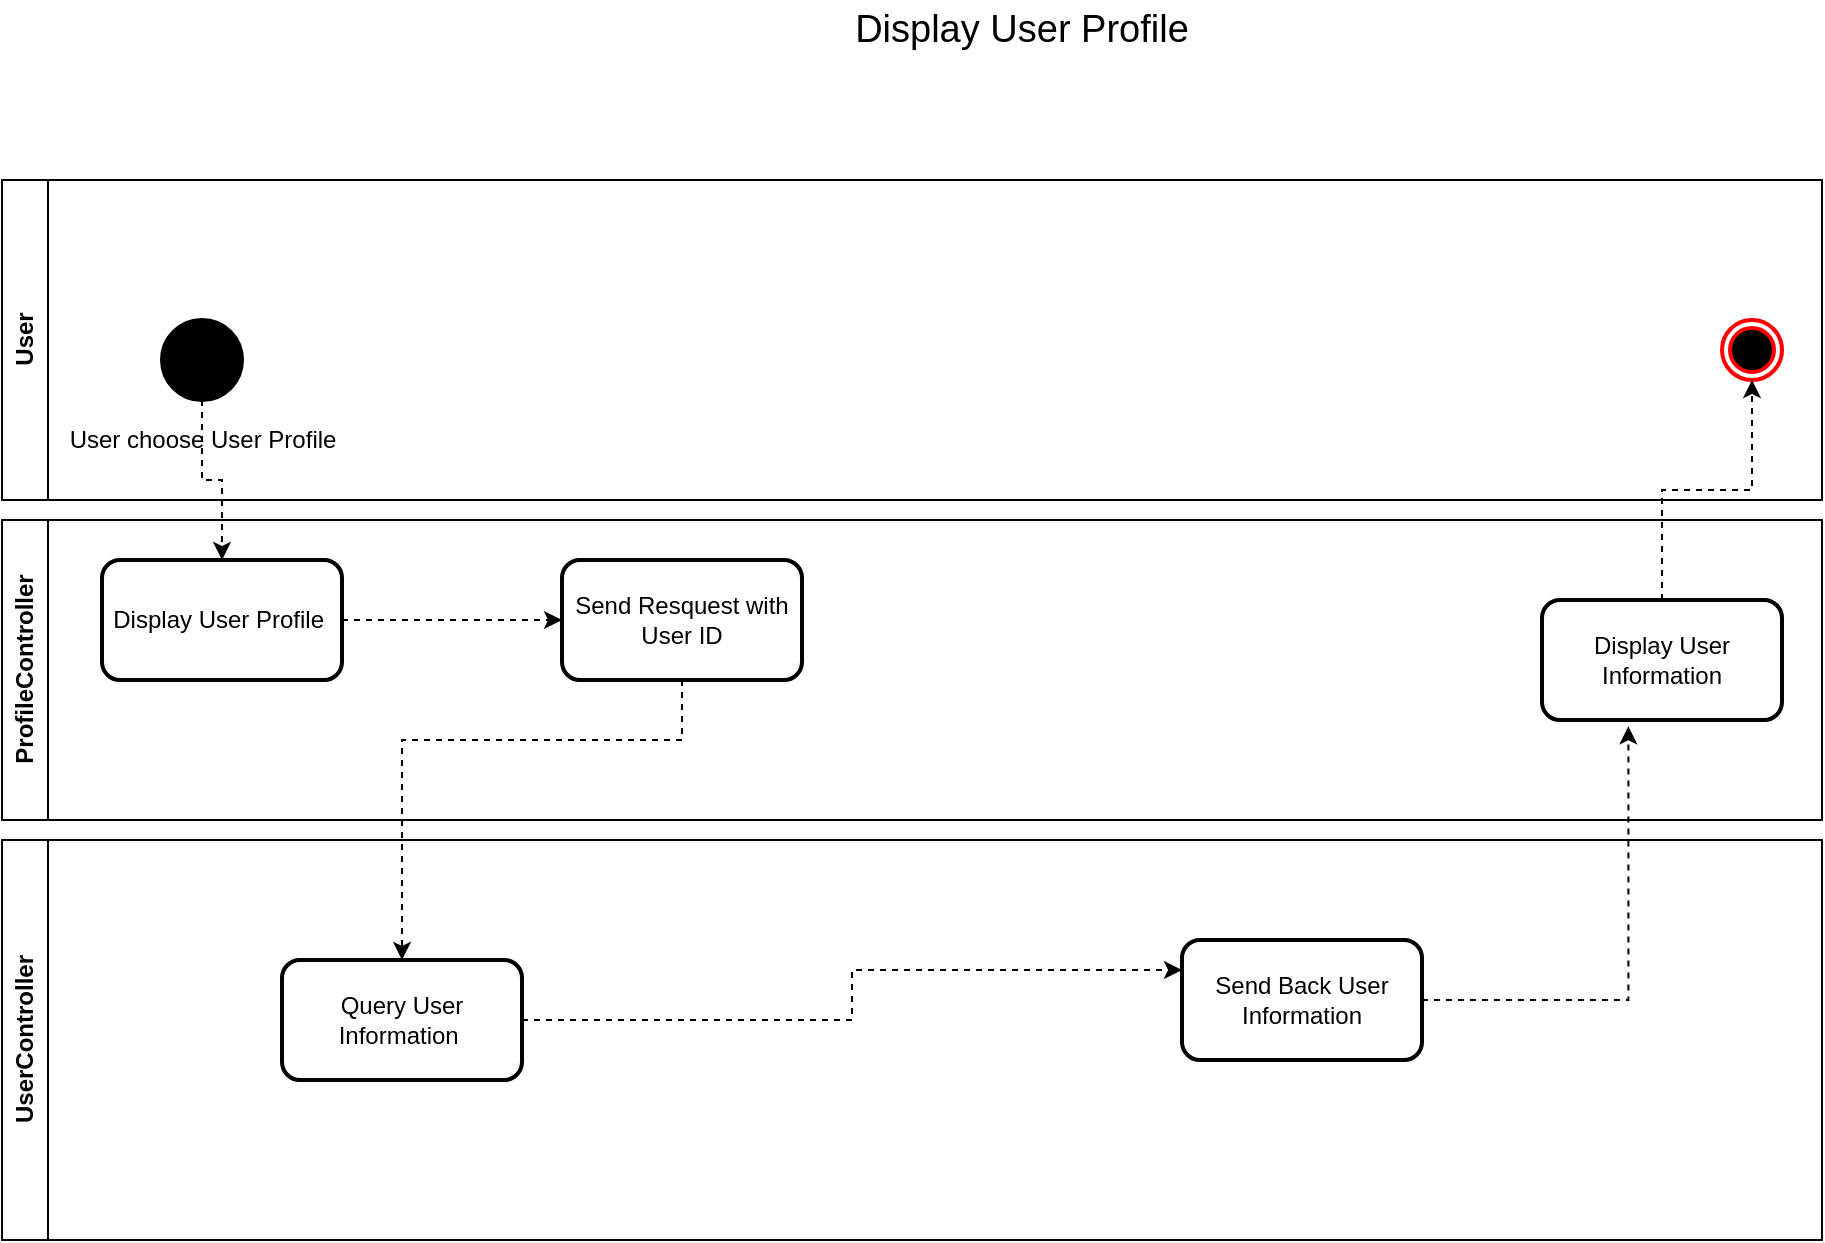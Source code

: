 <mxfile version="20.8.18" type="github">
  <diagram name="Page-1" id="pYjRhYSXyb20abshA6fd">
    <mxGraphModel dx="1050" dy="594" grid="1" gridSize="10" guides="1" tooltips="1" connect="1" arrows="1" fold="1" page="1" pageScale="1" pageWidth="850" pageHeight="1100" math="0" shadow="0">
      <root>
        <mxCell id="0" />
        <mxCell id="1" parent="0" />
        <mxCell id="32zx5d0WB8H-D7jFBALv-1" value="User" style="swimlane;horizontal=0;whiteSpace=wrap;html=1;" vertex="1" parent="1">
          <mxGeometry x="40" y="130" width="910" height="160" as="geometry" />
        </mxCell>
        <mxCell id="32zx5d0WB8H-D7jFBALv-2" value="User choose User Profile" style="shape=ellipse;html=1;fillColor=strokeColor;strokeWidth=2;verticalLabelPosition=bottom;verticalAlignment=top;perimeter=ellipsePerimeter;" vertex="1" parent="32zx5d0WB8H-D7jFBALv-1">
          <mxGeometry x="80" y="70" width="40" height="40" as="geometry" />
        </mxCell>
        <mxCell id="32zx5d0WB8H-D7jFBALv-3" value="" style="ellipse;html=1;shape=endState;fillColor=#000000;strokeColor=#ff0000;strokeWidth=2;fontFamily=Helvetica;fontSize=12;fontColor=default;" vertex="1" parent="32zx5d0WB8H-D7jFBALv-1">
          <mxGeometry x="860" y="70" width="30" height="30" as="geometry" />
        </mxCell>
        <mxCell id="32zx5d0WB8H-D7jFBALv-5" value="ProfileController" style="swimlane;horizontal=0;whiteSpace=wrap;html=1;" vertex="1" parent="1">
          <mxGeometry x="40" y="300" width="910" height="150" as="geometry" />
        </mxCell>
        <mxCell id="32zx5d0WB8H-D7jFBALv-9" value="Display User Information" style="rounded=1;whiteSpace=wrap;html=1;strokeWidth=2;fontFamily=Helvetica;fontSize=12;" vertex="1" parent="32zx5d0WB8H-D7jFBALv-5">
          <mxGeometry x="770" y="40" width="120" height="60" as="geometry" />
        </mxCell>
        <mxCell id="32zx5d0WB8H-D7jFBALv-50" style="edgeStyle=orthogonalEdgeStyle;rounded=0;orthogonalLoop=1;jettySize=auto;html=1;dashed=1;" edge="1" parent="32zx5d0WB8H-D7jFBALv-5" source="32zx5d0WB8H-D7jFBALv-11" target="32zx5d0WB8H-D7jFBALv-18">
          <mxGeometry relative="1" as="geometry" />
        </mxCell>
        <mxCell id="32zx5d0WB8H-D7jFBALv-11" value="Display User Profile&amp;nbsp;" style="rounded=1;whiteSpace=wrap;html=1;strokeWidth=2;fontFamily=Helvetica;fontSize=12;" vertex="1" parent="32zx5d0WB8H-D7jFBALv-5">
          <mxGeometry x="50" y="20" width="120" height="60" as="geometry" />
        </mxCell>
        <mxCell id="32zx5d0WB8H-D7jFBALv-18" value="Send Resquest with User ID" style="rounded=1;whiteSpace=wrap;html=1;strokeWidth=2;fontFamily=Helvetica;fontSize=12;" vertex="1" parent="32zx5d0WB8H-D7jFBALv-5">
          <mxGeometry x="280" y="20" width="120" height="60" as="geometry" />
        </mxCell>
        <mxCell id="32zx5d0WB8H-D7jFBALv-28" value="UserController" style="swimlane;horizontal=0;whiteSpace=wrap;html=1;" vertex="1" parent="1">
          <mxGeometry x="40" y="460" width="910" height="200" as="geometry" />
        </mxCell>
        <mxCell id="32zx5d0WB8H-D7jFBALv-29" value="Send Back User Information" style="rounded=1;whiteSpace=wrap;html=1;strokeWidth=2;fontFamily=Helvetica;fontSize=12;" vertex="1" parent="32zx5d0WB8H-D7jFBALv-28">
          <mxGeometry x="590" y="50" width="120" height="60" as="geometry" />
        </mxCell>
        <mxCell id="32zx5d0WB8H-D7jFBALv-53" style="edgeStyle=orthogonalEdgeStyle;rounded=0;orthogonalLoop=1;jettySize=auto;html=1;entryX=0;entryY=0.25;entryDx=0;entryDy=0;dashed=1;" edge="1" parent="32zx5d0WB8H-D7jFBALv-28" source="32zx5d0WB8H-D7jFBALv-31" target="32zx5d0WB8H-D7jFBALv-29">
          <mxGeometry relative="1" as="geometry" />
        </mxCell>
        <mxCell id="32zx5d0WB8H-D7jFBALv-31" value="Query User Information&amp;nbsp;" style="rounded=1;whiteSpace=wrap;html=1;strokeWidth=2;fontFamily=Helvetica;fontSize=12;" vertex="1" parent="32zx5d0WB8H-D7jFBALv-28">
          <mxGeometry x="140" y="60" width="120" height="60" as="geometry" />
        </mxCell>
        <mxCell id="32zx5d0WB8H-D7jFBALv-34" style="edgeStyle=orthogonalEdgeStyle;rounded=0;orthogonalLoop=1;jettySize=auto;html=1;entryX=0.5;entryY=1;entryDx=0;entryDy=0;dashed=1;strokeWidth=1;fontFamily=Helvetica;fontSize=12;fontColor=default;" edge="1" parent="1" source="32zx5d0WB8H-D7jFBALv-9" target="32zx5d0WB8H-D7jFBALv-3">
          <mxGeometry relative="1" as="geometry" />
        </mxCell>
        <mxCell id="32zx5d0WB8H-D7jFBALv-47" style="edgeStyle=orthogonalEdgeStyle;rounded=0;orthogonalLoop=1;jettySize=auto;html=1;entryX=0.5;entryY=0;entryDx=0;entryDy=0;dashed=1;strokeWidth=1;fontFamily=Helvetica;fontSize=12;fontColor=default;" edge="1" parent="1" source="32zx5d0WB8H-D7jFBALv-2" target="32zx5d0WB8H-D7jFBALv-11">
          <mxGeometry relative="1" as="geometry" />
        </mxCell>
        <mxCell id="32zx5d0WB8H-D7jFBALv-49" value="Display User Profile" style="text;html=1;strokeColor=none;fillColor=none;align=center;verticalAlign=middle;whiteSpace=wrap;rounded=0;fontSize=19;" vertex="1" parent="1">
          <mxGeometry x="460" y="40" width="180" height="30" as="geometry" />
        </mxCell>
        <mxCell id="32zx5d0WB8H-D7jFBALv-52" style="edgeStyle=orthogonalEdgeStyle;rounded=0;orthogonalLoop=1;jettySize=auto;html=1;dashed=1;" edge="1" parent="1" source="32zx5d0WB8H-D7jFBALv-18" target="32zx5d0WB8H-D7jFBALv-31">
          <mxGeometry relative="1" as="geometry">
            <Array as="points">
              <mxPoint x="380" y="410" />
              <mxPoint x="240" y="410" />
            </Array>
          </mxGeometry>
        </mxCell>
        <mxCell id="32zx5d0WB8H-D7jFBALv-54" style="edgeStyle=orthogonalEdgeStyle;rounded=0;orthogonalLoop=1;jettySize=auto;html=1;entryX=0.36;entryY=1.053;entryDx=0;entryDy=0;entryPerimeter=0;dashed=1;" edge="1" parent="1" source="32zx5d0WB8H-D7jFBALv-29" target="32zx5d0WB8H-D7jFBALv-9">
          <mxGeometry relative="1" as="geometry" />
        </mxCell>
      </root>
    </mxGraphModel>
  </diagram>
</mxfile>

